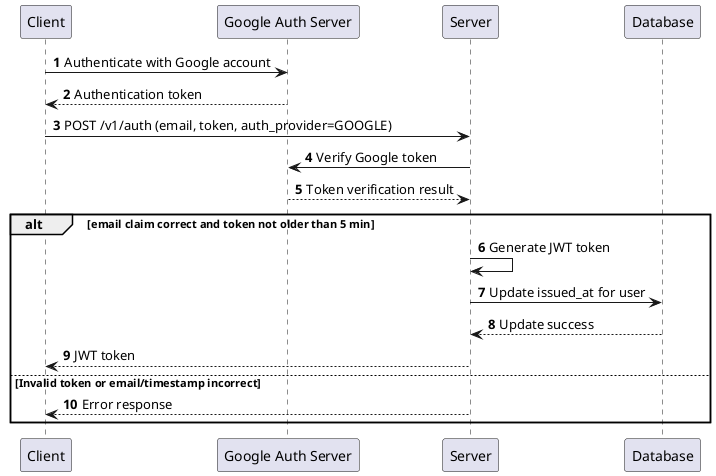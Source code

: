 @startuml
autonumber

Client -> "Google Auth Server": Authenticate with Google account
"Google Auth Server" --> Client: Authentication token

Client -> "Server": POST /v1/auth (email, token, auth_provider=GOOGLE)
"Server" -> "Google Auth Server": Verify Google token
"Google Auth Server" --> "Server": Token verification result

alt email claim correct and token not older than 5 min
    "Server" -> "Server": Generate JWT token
    "Server" -> Database: Update issued_at for user
    Database --> "Server": Update success
    "Server" --> Client: JWT token
else Invalid token or email/timestamp incorrect
    "Server" --> Client: Error response
end
@enduml
